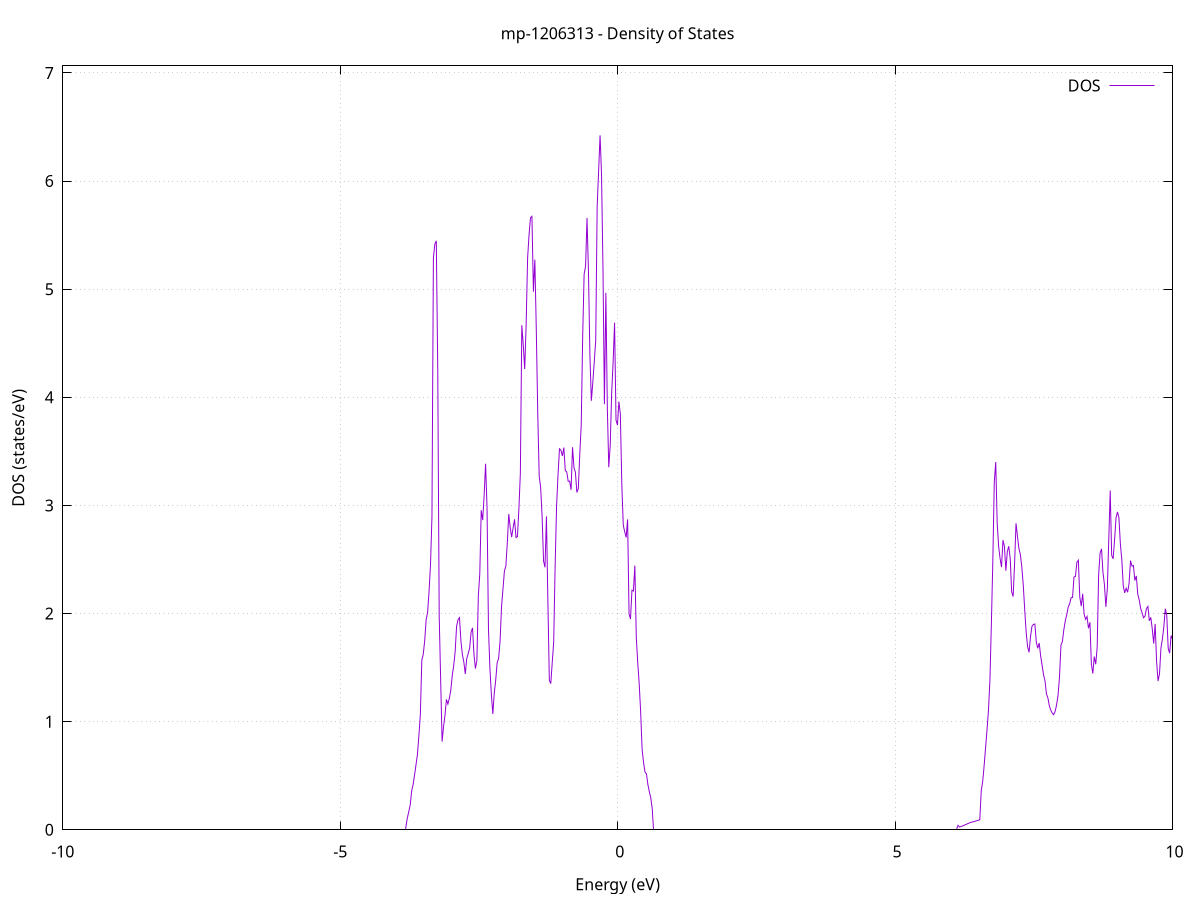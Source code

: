set title 'mp-1206313 - Density of States'
set xlabel 'Energy (eV)'
set ylabel 'DOS (states/eV)'
set grid
set xrange [-10:10]
set yrange [0:7.065]
set xzeroaxis lt -1
set terminal png size 800,600
set output 'mp-1206313_dos_gnuplot.png'
plot '-' using 1:2 with lines title 'DOS'
-24.660900 0.000000
-24.634700 0.000000
-24.608600 0.000000
-24.582500 0.000000
-24.556400 0.000000
-24.530300 0.000000
-24.504100 0.000000
-24.478000 0.000000
-24.451900 0.000000
-24.425800 0.000000
-24.399700 0.000000
-24.373500 0.000000
-24.347400 0.000000
-24.321300 0.000000
-24.295200 0.000000
-24.269100 0.000000
-24.242900 0.000000
-24.216800 0.000000
-24.190700 0.000000
-24.164600 0.000000
-24.138500 0.000000
-24.112300 0.000000
-24.086200 0.000000
-24.060100 0.000000
-24.034000 0.000000
-24.007900 0.000000
-23.981700 0.000000
-23.955600 0.000000
-23.929500 0.000000
-23.903400 0.000000
-23.877300 0.000000
-23.851100 0.000000
-23.825000 0.000000
-23.798900 0.000000
-23.772800 0.000000
-23.746700 0.000000
-23.720500 0.000000
-23.694400 0.000000
-23.668300 0.000000
-23.642200 0.000000
-23.616100 0.000000
-23.589900 0.000000
-23.563800 0.000000
-23.537700 0.000000
-23.511600 0.000000
-23.485500 0.000000
-23.459300 0.000000
-23.433200 0.000000
-23.407100 0.000000
-23.381000 0.000000
-23.354900 0.000000
-23.328700 0.000000
-23.302600 0.000000
-23.276500 0.000000
-23.250400 0.000000
-23.224300 0.000000
-23.198100 0.000000
-23.172000 0.000000
-23.145900 0.000000
-23.119800 0.000000
-23.093600 0.000000
-23.067500 0.000000
-23.041400 0.000000
-23.015300 0.000000
-22.989200 0.000000
-22.963000 0.000000
-22.936900 0.000000
-22.910800 0.000000
-22.884700 0.000000
-22.858600 0.000000
-22.832400 0.000000
-22.806300 0.000000
-22.780200 0.000000
-22.754100 0.000000
-22.728000 0.000000
-22.701800 0.000000
-22.675700 0.000000
-22.649600 0.000000
-22.623500 0.000000
-22.597400 0.000000
-22.571200 0.000000
-22.545100 0.000000
-22.519000 0.000000
-22.492900 0.000000
-22.466800 0.000000
-22.440600 0.000000
-22.414500 0.000000
-22.388400 0.000000
-22.362300 0.000000
-22.336200 0.000000
-22.310000 0.000000
-22.283900 1.205100
-22.257800 3.482500
-22.231700 5.686400
-22.205600 7.606100
-22.179400 8.354600
-22.153300 9.284500
-22.127200 8.034900
-22.101100 7.357700
-22.075000 5.228100
-22.048800 3.285500
-22.022700 2.674300
-21.996600 2.013500
-21.970500 1.854000
-21.944400 1.688500
-21.918200 1.943700
-21.892100 3.979200
-21.866000 3.816500
-21.839900 3.940000
-21.813800 3.978800
-21.787600 4.387200
-21.761500 6.004700
-21.735400 5.045000
-21.709300 5.581700
-21.683200 5.861700
-21.657000 10.250500
-21.630900 9.047000
-21.604800 10.792100
-21.578700 10.509500
-21.552600 13.203100
-21.526400 16.742400
-21.500300 22.306100
-21.474200 20.008900
-21.448100 5.663200
-21.421900 1.795100
-21.395800 0.000000
-21.369700 0.000000
-21.343600 0.000000
-21.317500 0.000000
-21.291300 0.000000
-21.265200 0.000000
-21.239100 0.000000
-21.213000 0.000000
-21.186900 0.000000
-21.160700 0.000000
-21.134600 0.000000
-21.108500 0.000000
-21.082400 0.000000
-21.056300 0.000000
-21.030100 0.000000
-21.004000 0.000000
-20.977900 0.000000
-20.951800 0.000000
-20.925700 0.000000
-20.899500 0.000000
-20.873400 0.000000
-20.847300 0.000000
-20.821200 0.000000
-20.795100 0.000000
-20.768900 0.000000
-20.742800 0.000000
-20.716700 0.000000
-20.690600 0.000000
-20.664500 0.000000
-20.638300 0.000000
-20.612200 0.000000
-20.586100 0.000000
-20.560000 0.000000
-20.533900 0.000000
-20.507700 0.000000
-20.481600 0.000000
-20.455500 0.000000
-20.429400 0.000000
-20.403300 0.000000
-20.377100 0.000000
-20.351000 0.000000
-20.324900 0.000000
-20.298800 0.000000
-20.272700 0.000000
-20.246500 0.000000
-20.220400 0.000000
-20.194300 0.000000
-20.168200 0.000000
-20.142100 0.000000
-20.115900 0.000000
-20.089800 0.000000
-20.063700 0.000000
-20.037600 0.000000
-20.011500 0.000000
-19.985300 0.000000
-19.959200 0.000000
-19.933100 0.000000
-19.907000 0.000000
-19.880900 0.000000
-19.854700 0.000000
-19.828600 0.000000
-19.802500 0.000000
-19.776400 0.000000
-19.750200 0.000000
-19.724100 0.000000
-19.698000 0.000000
-19.671900 0.000000
-19.645800 0.000000
-19.619600 0.000000
-19.593500 0.000000
-19.567400 0.000000
-19.541300 0.000000
-19.515200 0.000000
-19.489000 0.000000
-19.462900 0.000000
-19.436800 0.000000
-19.410700 0.000000
-19.384600 0.000000
-19.358400 0.000000
-19.332300 0.000000
-19.306200 0.000000
-19.280100 0.000000
-19.254000 0.000000
-19.227800 0.000000
-19.201700 0.000000
-19.175600 0.000000
-19.149500 0.000000
-19.123400 0.000000
-19.097200 0.000000
-19.071100 0.000000
-19.045000 0.000000
-19.018900 0.000000
-18.992800 0.000000
-18.966600 0.000000
-18.940500 0.000000
-18.914400 0.000000
-18.888300 0.000000
-18.862200 0.000000
-18.836000 0.000000
-18.809900 0.000000
-18.783800 0.000000
-18.757700 0.000000
-18.731600 0.000000
-18.705400 0.000000
-18.679300 0.000000
-18.653200 0.000000
-18.627100 0.000000
-18.601000 0.000000
-18.574800 0.000000
-18.548700 0.000000
-18.522600 0.000000
-18.496500 0.000000
-18.470400 0.000000
-18.444200 0.000000
-18.418100 0.000000
-18.392000 0.000000
-18.365900 0.000000
-18.339800 0.000000
-18.313600 0.000000
-18.287500 0.000000
-18.261400 0.000000
-18.235300 0.000000
-18.209200 0.000000
-18.183000 0.000000
-18.156900 0.000000
-18.130800 0.000000
-18.104700 0.000000
-18.078500 0.000000
-18.052400 0.000000
-18.026300 0.000000
-18.000200 0.000000
-17.974100 0.000000
-17.947900 0.000000
-17.921800 0.000000
-17.895700 0.000000
-17.869600 0.000000
-17.843500 0.000000
-17.817300 0.000000
-17.791200 0.000000
-17.765100 0.000000
-17.739000 0.000000
-17.712900 0.000000
-17.686700 0.000000
-17.660600 0.000000
-17.634500 0.000000
-17.608400 0.000000
-17.582300 0.000000
-17.556100 0.000000
-17.530000 0.000000
-17.503900 0.000000
-17.477800 0.000000
-17.451700 0.000000
-17.425500 0.000000
-17.399400 0.000000
-17.373300 0.000000
-17.347200 0.000000
-17.321100 0.000000
-17.294900 0.000000
-17.268800 0.000000
-17.242700 0.000000
-17.216600 0.000000
-17.190500 0.000000
-17.164300 0.000000
-17.138200 0.000000
-17.112100 0.000000
-17.086000 0.000000
-17.059900 0.000000
-17.033700 0.102500
-17.007600 0.153200
-16.981500 0.235100
-16.955400 0.311300
-16.929300 0.375100
-16.903100 0.447100
-16.877000 0.536100
-16.850900 0.661100
-16.824800 0.792100
-16.798700 0.987000
-16.772500 1.301300
-16.746400 1.746300
-16.720300 2.406700
-16.694200 1.896800
-16.668100 1.534900
-16.641900 1.494400
-16.615800 1.426800
-16.589700 1.373000
-16.563600 1.372700
-16.537500 1.369100
-16.511300 1.371100
-16.485200 1.382600
-16.459100 1.400600
-16.433000 1.416200
-16.406800 1.443200
-16.380700 1.425700
-16.354600 1.421000
-16.328500 1.443300
-16.302400 1.642200
-16.276200 1.546500
-16.250100 1.585200
-16.224000 1.350100
-16.197900 0.371200
-16.171800 0.712600
-16.145600 1.226300
-16.119500 1.657000
-16.093400 1.259300
-16.067300 1.253700
-16.041200 1.224200
-16.015000 1.214600
-15.988900 1.218600
-15.962800 1.218300
-15.936700 1.227200
-15.910600 1.257800
-15.884400 1.321900
-15.858300 1.348400
-15.832200 1.396100
-15.806100 1.535500
-15.780000 1.799100
-15.753800 2.329400
-15.727700 3.562800
-15.701600 3.570700
-15.675500 3.177300
-15.649400 2.798100
-15.623200 1.101800
-15.597100 0.000000
-15.571000 0.000000
-15.544900 0.000000
-15.518800 0.000000
-15.492600 0.000000
-15.466500 0.000000
-15.440400 0.000000
-15.414300 0.000000
-15.388200 0.000000
-15.362000 0.000000
-15.335900 0.000000
-15.309800 0.000000
-15.283700 0.000000
-15.257600 0.000000
-15.231400 0.000000
-15.205300 0.000000
-15.179200 0.000000
-15.153100 0.000000
-15.127000 0.000000
-15.100800 0.241800
-15.074700 0.344800
-15.048600 0.442500
-15.022500 0.530000
-14.996400 0.677100
-14.970200 0.927400
-14.944100 2.159900
-14.918000 2.740300
-14.891900 3.385600
-14.865800 3.416300
-14.839600 3.748000
-14.813500 3.545300
-14.787400 3.573800
-14.761300 3.114000
-14.735100 2.882700
-14.709000 2.684600
-14.682900 2.647100
-14.656800 2.627100
-14.630700 2.637100
-14.604500 2.720800
-14.578400 2.847300
-14.552300 3.020500
-14.526200 3.560500
-14.500100 3.745600
-14.473900 3.421200
-14.447800 3.640500
-14.421700 7.046100
-14.395600 2.400300
-14.369500 2.079400
-14.343300 1.990000
-14.317200 0.928300
-14.291100 0.388300
-14.265000 0.000000
-14.238900 0.000000
-14.212700 0.000000
-14.186600 0.000000
-14.160500 0.000000
-14.134400 0.000000
-14.108300 0.000000
-14.082100 0.000000
-14.056000 0.000000
-14.029900 0.000000
-14.003800 0.000000
-13.977700 0.000000
-13.951500 0.000000
-13.925400 0.000000
-13.899300 0.000000
-13.873200 0.000000
-13.847100 0.000000
-13.820900 0.000000
-13.794800 0.000000
-13.768700 0.000000
-13.742600 0.000000
-13.716500 0.000000
-13.690300 0.000000
-13.664200 0.000000
-13.638100 0.000000
-13.612000 0.000000
-13.585900 0.000000
-13.559700 0.000000
-13.533600 0.000000
-13.507500 0.000000
-13.481400 0.000000
-13.455300 0.000000
-13.429100 0.000000
-13.403000 0.000000
-13.376900 0.000000
-13.350800 0.000000
-13.324700 0.000000
-13.298500 0.000000
-13.272400 0.000000
-13.246300 0.000000
-13.220200 0.000000
-13.194100 0.000000
-13.167900 0.000000
-13.141800 0.000000
-13.115700 0.000000
-13.089600 0.000000
-13.063400 0.000000
-13.037300 0.000000
-13.011200 0.000000
-12.985100 0.000000
-12.959000 0.000000
-12.932800 0.000000
-12.906700 0.000000
-12.880600 0.000000
-12.854500 0.000000
-12.828400 0.000000
-12.802200 0.000000
-12.776100 0.000000
-12.750000 0.000000
-12.723900 0.000000
-12.697800 0.000000
-12.671600 0.000000
-12.645500 0.000000
-12.619400 0.000000
-12.593300 0.000000
-12.567200 0.000000
-12.541000 0.000000
-12.514900 0.000000
-12.488800 0.000000
-12.462700 0.000000
-12.436600 0.000000
-12.410400 0.000000
-12.384300 0.000000
-12.358200 0.000000
-12.332100 0.000000
-12.306000 0.000000
-12.279800 0.000000
-12.253700 0.000000
-12.227600 0.000000
-12.201500 0.000000
-12.175400 0.000000
-12.149200 0.000000
-12.123100 0.000000
-12.097000 0.000000
-12.070900 0.000000
-12.044800 0.000000
-12.018600 0.000000
-11.992500 0.000000
-11.966400 0.000000
-11.940300 0.000000
-11.914200 0.000000
-11.888000 0.000000
-11.861900 0.000000
-11.835800 0.000000
-11.809700 0.000000
-11.783600 0.000000
-11.757400 0.000000
-11.731300 0.000000
-11.705200 0.000000
-11.679100 0.000000
-11.653000 0.000000
-11.626800 0.000000
-11.600700 0.000000
-11.574600 0.000000
-11.548500 0.000000
-11.522400 0.000000
-11.496200 0.000000
-11.470100 0.000000
-11.444000 0.000000
-11.417900 0.000000
-11.391700 0.000000
-11.365600 0.000000
-11.339500 0.000000
-11.313400 0.000000
-11.287300 0.000000
-11.261100 0.000000
-11.235000 0.000000
-11.208900 0.000000
-11.182800 0.000000
-11.156700 0.000000
-11.130500 0.000000
-11.104400 0.000000
-11.078300 0.000000
-11.052200 0.000000
-11.026100 0.000000
-10.999900 0.000000
-10.973800 0.000000
-10.947700 0.000000
-10.921600 0.000000
-10.895500 0.000000
-10.869300 0.000000
-10.843200 0.000000
-10.817100 0.000000
-10.791000 0.000000
-10.764900 0.000000
-10.738700 0.000000
-10.712600 0.000000
-10.686500 0.000000
-10.660400 0.000000
-10.634300 0.000000
-10.608100 0.000000
-10.582000 0.000000
-10.555900 0.000000
-10.529800 0.000000
-10.503700 0.000000
-10.477500 0.000000
-10.451400 0.000000
-10.425300 0.000000
-10.399200 0.000000
-10.373100 0.000000
-10.346900 0.000000
-10.320800 0.000000
-10.294700 0.000000
-10.268600 0.000000
-10.242500 0.000000
-10.216300 0.000000
-10.190200 0.000000
-10.164100 0.000000
-10.138000 0.000000
-10.111900 0.000000
-10.085700 0.000000
-10.059600 0.000000
-10.033500 0.000000
-10.007400 0.000000
-9.981300 0.000000
-9.955100 0.000000
-9.929000 0.000000
-9.902900 0.000000
-9.876800 0.000000
-9.850700 0.000000
-9.824500 0.000000
-9.798400 0.000000
-9.772300 0.000000
-9.746200 0.000000
-9.720000 0.000000
-9.693900 0.000000
-9.667800 0.000000
-9.641700 0.000000
-9.615600 0.000000
-9.589400 0.000000
-9.563300 0.000000
-9.537200 0.000000
-9.511100 0.000000
-9.485000 0.000000
-9.458800 0.000000
-9.432700 0.000000
-9.406600 0.000000
-9.380500 0.000000
-9.354400 0.000000
-9.328200 0.000000
-9.302100 0.000000
-9.276000 0.000000
-9.249900 0.000000
-9.223800 0.000000
-9.197600 0.000000
-9.171500 0.000000
-9.145400 0.000000
-9.119300 0.000000
-9.093200 0.000000
-9.067000 0.000000
-9.040900 0.000000
-9.014800 0.000000
-8.988700 0.000000
-8.962600 0.000000
-8.936400 0.000000
-8.910300 0.000000
-8.884200 0.000000
-8.858100 0.000000
-8.832000 0.000000
-8.805800 0.000000
-8.779700 0.000000
-8.753600 0.000000
-8.727500 0.000000
-8.701400 0.000000
-8.675200 0.000000
-8.649100 0.000000
-8.623000 0.000000
-8.596900 0.000000
-8.570800 0.000000
-8.544600 0.000000
-8.518500 0.000000
-8.492400 0.000000
-8.466300 0.000000
-8.440200 0.000000
-8.414000 0.000000
-8.387900 0.000000
-8.361800 0.000000
-8.335700 0.000000
-8.309600 0.000000
-8.283400 0.000000
-8.257300 0.000000
-8.231200 0.000000
-8.205100 0.000000
-8.179000 0.000000
-8.152800 0.000000
-8.126700 0.000000
-8.100600 0.000000
-8.074500 0.000000
-8.048300 0.000000
-8.022200 0.000000
-7.996100 0.000000
-7.970000 0.000000
-7.943900 0.000000
-7.917700 0.000000
-7.891600 0.000000
-7.865500 0.000000
-7.839400 0.000000
-7.813300 0.000000
-7.787100 0.000000
-7.761000 0.000000
-7.734900 0.000000
-7.708800 0.000000
-7.682700 0.000000
-7.656500 0.000000
-7.630400 0.000000
-7.604300 0.000000
-7.578200 0.000000
-7.552100 0.000000
-7.525900 0.000000
-7.499800 0.000000
-7.473700 0.000000
-7.447600 0.000000
-7.421500 0.000000
-7.395300 0.000000
-7.369200 0.000000
-7.343100 0.000000
-7.317000 0.000000
-7.290900 0.000000
-7.264700 0.000000
-7.238600 0.000000
-7.212500 0.000000
-7.186400 0.000000
-7.160300 0.000000
-7.134100 0.000000
-7.108000 0.000000
-7.081900 0.000000
-7.055800 0.000000
-7.029700 0.000000
-7.003500 0.000000
-6.977400 0.000000
-6.951300 0.000000
-6.925200 0.000000
-6.899100 0.000000
-6.872900 0.000000
-6.846800 0.000000
-6.820700 0.000000
-6.794600 0.000000
-6.768500 0.000000
-6.742300 0.000000
-6.716200 0.000000
-6.690100 0.000000
-6.664000 0.000000
-6.637900 0.000000
-6.611700 0.000000
-6.585600 0.000000
-6.559500 0.000000
-6.533400 0.000000
-6.507300 0.000000
-6.481100 0.000000
-6.455000 0.000000
-6.428900 0.000000
-6.402800 0.000000
-6.376600 0.000000
-6.350500 0.000000
-6.324400 0.000000
-6.298300 0.000000
-6.272200 0.000000
-6.246000 0.000000
-6.219900 0.000000
-6.193800 0.000000
-6.167700 0.000000
-6.141600 0.000000
-6.115400 0.000000
-6.089300 0.000000
-6.063200 0.000000
-6.037100 0.000000
-6.011000 0.000000
-5.984800 0.000000
-5.958700 0.000000
-5.932600 0.000000
-5.906500 0.000000
-5.880400 0.000000
-5.854200 0.000000
-5.828100 0.000000
-5.802000 0.000000
-5.775900 0.000000
-5.749800 0.000000
-5.723600 0.000000
-5.697500 0.000000
-5.671400 0.000000
-5.645300 0.000000
-5.619200 0.000000
-5.593000 0.000000
-5.566900 0.000000
-5.540800 0.000000
-5.514700 0.000000
-5.488600 0.000000
-5.462400 0.000000
-5.436300 0.000000
-5.410200 0.000000
-5.384100 0.000000
-5.358000 0.000000
-5.331800 0.000000
-5.305700 0.000000
-5.279600 0.000000
-5.253500 0.000000
-5.227400 0.000000
-5.201200 0.000000
-5.175100 0.000000
-5.149000 0.000000
-5.122900 0.000000
-5.096800 0.000000
-5.070600 0.000000
-5.044500 0.000000
-5.018400 0.000000
-4.992300 0.000000
-4.966200 0.000000
-4.940000 0.000000
-4.913900 0.000000
-4.887800 0.000000
-4.861700 0.000000
-4.835600 0.000000
-4.809400 0.000000
-4.783300 0.000000
-4.757200 0.000000
-4.731100 0.000000
-4.704900 0.000000
-4.678800 0.000000
-4.652700 0.000000
-4.626600 0.000000
-4.600500 0.000000
-4.574300 0.000000
-4.548200 0.000000
-4.522100 0.000000
-4.496000 0.000000
-4.469900 0.000000
-4.443700 0.000000
-4.417600 0.000000
-4.391500 0.000000
-4.365400 0.000000
-4.339300 0.000000
-4.313100 0.000000
-4.287000 0.000000
-4.260900 0.000000
-4.234800 0.000000
-4.208700 0.000000
-4.182500 0.000000
-4.156400 0.000000
-4.130300 0.000000
-4.104200 0.000000
-4.078100 0.000000
-4.051900 0.000000
-4.025800 0.000000
-3.999700 0.000000
-3.973600 0.000000
-3.947500 0.000000
-3.921300 0.000000
-3.895200 0.000000
-3.869100 0.000000
-3.843000 0.000000
-3.816900 0.000000
-3.790700 0.108300
-3.764600 0.166000
-3.738500 0.229700
-3.712400 0.359200
-3.686300 0.417600
-3.660100 0.506200
-3.634000 0.601700
-3.607900 0.698300
-3.581800 0.871600
-3.555700 1.066200
-3.529500 1.566200
-3.503400 1.623600
-3.477300 1.748600
-3.451200 1.942600
-3.425100 2.010700
-3.398900 2.204900
-3.372800 2.449900
-3.346700 2.895300
-3.320600 5.288900
-3.294500 5.417200
-3.268300 5.446700
-3.242200 4.256500
-3.216100 1.977600
-3.190000 1.391900
-3.163900 0.815500
-3.137700 0.954200
-3.111600 1.059100
-3.085500 1.205900
-3.059400 1.163000
-3.033200 1.217000
-3.007100 1.289500
-2.981000 1.425500
-2.954900 1.517300
-2.928800 1.644300
-2.902600 1.882100
-2.876500 1.943300
-2.850400 1.961900
-2.824300 1.743500
-2.798200 1.620500
-2.772000 1.553000
-2.745900 1.440600
-2.719800 1.582800
-2.693700 1.629000
-2.667600 1.678600
-2.641400 1.827900
-2.615300 1.867400
-2.589200 1.618600
-2.563100 1.491000
-2.537000 1.566900
-2.510800 2.161900
-2.484700 2.367500
-2.458600 2.955300
-2.432500 2.864000
-2.406400 3.090400
-2.380200 3.385200
-2.354100 2.984600
-2.328000 1.855500
-2.301900 1.492500
-2.275800 1.250100
-2.249600 1.070900
-2.223500 1.263500
-2.197400 1.385200
-2.171300 1.545000
-2.145200 1.584700
-2.119000 1.745900
-2.092900 2.061300
-2.066800 2.225400
-2.040700 2.394200
-2.014600 2.438700
-1.988400 2.654500
-1.962300 2.920500
-1.936200 2.794000
-1.910100 2.706400
-1.884000 2.792600
-1.857800 2.871300
-1.831700 2.702900
-1.805600 2.712100
-1.779500 2.973600
-1.753400 3.296200
-1.727200 4.666300
-1.701100 4.486200
-1.675000 4.261800
-1.648900 4.677100
-1.622800 5.287500
-1.596600 5.505100
-1.570500 5.659600
-1.544400 5.673400
-1.518300 4.976500
-1.492200 5.273000
-1.466000 4.622400
-1.439900 3.851200
-1.413800 3.270400
-1.387700 3.167700
-1.361500 2.897900
-1.335400 2.486400
-1.309300 2.426800
-1.283200 2.897900
-1.257100 2.103600
-1.230900 1.381600
-1.204800 1.352300
-1.178700 1.548300
-1.152600 1.734400
-1.126500 2.443600
-1.100300 2.998300
-1.074200 3.285800
-1.048100 3.523300
-1.022000 3.510400
-0.995900 3.457100
-0.969700 3.534800
-0.943600 3.321300
-0.917500 3.309800
-0.891400 3.223900
-0.865300 3.224900
-0.839100 3.144400
-0.813000 3.538100
-0.786900 3.348200
-0.760800 3.305500
-0.734700 3.119700
-0.708500 3.157800
-0.682400 3.480000
-0.656300 3.744100
-0.630200 4.562000
-0.604100 5.138200
-0.577900 5.212800
-0.551800 5.658800
-0.525700 5.157400
-0.499600 4.381500
-0.473500 3.967500
-0.447300 4.139900
-0.421200 4.328300
-0.395100 4.524500
-0.369000 5.769700
-0.342900 6.092800
-0.316700 6.422600
-0.290600 6.063000
-0.264500 5.201300
-0.238400 3.936000
-0.212300 4.965800
-0.186100 3.908900
-0.160000 3.353000
-0.133900 3.554300
-0.107800 4.040400
-0.081700 4.321000
-0.055500 4.690200
-0.029400 3.788400
-0.003300 3.743000
0.022800 3.959800
0.048900 3.844800
0.075100 3.193300
0.101200 2.818200
0.127300 2.756800
0.153400 2.703400
0.179500 2.870200
0.205700 1.996100
0.231800 1.949400
0.257900 2.215700
0.284000 2.208200
0.310200 2.443300
0.336300 1.775000
0.362400 1.544000
0.388500 1.349800
0.414600 1.092500
0.440800 0.744800
0.466900 0.622100
0.493000 0.533700
0.519100 0.516300
0.545200 0.418800
0.571400 0.350500
0.597500 0.294200
0.623600 0.192200
0.649700 0.000000
0.675800 0.000000
0.702000 0.000000
0.728100 0.000000
0.754200 0.000000
0.780300 0.000000
0.806400 0.000000
0.832600 0.000000
0.858700 0.000000
0.884800 0.000000
0.910900 0.000000
0.937000 0.000000
0.963200 0.000000
0.989300 0.000000
1.015400 0.000000
1.041500 0.000000
1.067600 0.000000
1.093800 0.000000
1.119900 0.000000
1.146000 0.000000
1.172100 0.000000
1.198200 0.000000
1.224400 0.000000
1.250500 0.000000
1.276600 0.000000
1.302700 0.000000
1.328800 0.000000
1.355000 0.000000
1.381100 0.000000
1.407200 0.000000
1.433300 0.000000
1.459400 0.000000
1.485600 0.000000
1.511700 0.000000
1.537800 0.000000
1.563900 0.000000
1.590000 0.000000
1.616200 0.000000
1.642300 0.000000
1.668400 0.000000
1.694500 0.000000
1.720600 0.000000
1.746800 0.000000
1.772900 0.000000
1.799000 0.000000
1.825100 0.000000
1.851200 0.000000
1.877400 0.000000
1.903500 0.000000
1.929600 0.000000
1.955700 0.000000
1.981900 0.000000
2.008000 0.000000
2.034100 0.000000
2.060200 0.000000
2.086300 0.000000
2.112500 0.000000
2.138600 0.000000
2.164700 0.000000
2.190800 0.000000
2.216900 0.000000
2.243100 0.000000
2.269200 0.000000
2.295300 0.000000
2.321400 0.000000
2.347500 0.000000
2.373700 0.000000
2.399800 0.000000
2.425900 0.000000
2.452000 0.000000
2.478100 0.000000
2.504300 0.000000
2.530400 0.000000
2.556500 0.000000
2.582600 0.000000
2.608700 0.000000
2.634900 0.000000
2.661000 0.000000
2.687100 0.000000
2.713200 0.000000
2.739300 0.000000
2.765500 0.000000
2.791600 0.000000
2.817700 0.000000
2.843800 0.000000
2.869900 0.000000
2.896100 0.000000
2.922200 0.000000
2.948300 0.000000
2.974400 0.000000
3.000500 0.000000
3.026700 0.000000
3.052800 0.000000
3.078900 0.000000
3.105000 0.000000
3.131100 0.000000
3.157300 0.000000
3.183400 0.000000
3.209500 0.000000
3.235600 0.000000
3.261700 0.000000
3.287900 0.000000
3.314000 0.000000
3.340100 0.000000
3.366200 0.000000
3.392300 0.000000
3.418500 0.000000
3.444600 0.000000
3.470700 0.000000
3.496800 0.000000
3.522900 0.000000
3.549100 0.000000
3.575200 0.000000
3.601300 0.000000
3.627400 0.000000
3.653600 0.000000
3.679700 0.000000
3.705800 0.000000
3.731900 0.000000
3.758000 0.000000
3.784200 0.000000
3.810300 0.000000
3.836400 0.000000
3.862500 0.000000
3.888600 0.000000
3.914800 0.000000
3.940900 0.000000
3.967000 0.000000
3.993100 0.000000
4.019200 0.000000
4.045400 0.000000
4.071500 0.000000
4.097600 0.000000
4.123700 0.000000
4.149800 0.000000
4.176000 0.000000
4.202100 0.000000
4.228200 0.000000
4.254300 0.000000
4.280400 0.000000
4.306600 0.000000
4.332700 0.000000
4.358800 0.000000
4.384900 0.000000
4.411000 0.000000
4.437200 0.000000
4.463300 0.000000
4.489400 0.000000
4.515500 0.000000
4.541600 0.000000
4.567800 0.000000
4.593900 0.000000
4.620000 0.000000
4.646100 0.000000
4.672200 0.000000
4.698400 0.000000
4.724500 0.000000
4.750600 0.000000
4.776700 0.000000
4.802800 0.000000
4.829000 0.000000
4.855100 0.000000
4.881200 0.000000
4.907300 0.000000
4.933400 0.000000
4.959600 0.000000
4.985700 0.000000
5.011800 0.000000
5.037900 0.000000
5.064000 0.000000
5.090200 0.000000
5.116300 0.000000
5.142400 0.000000
5.168500 0.000000
5.194600 0.000000
5.220800 0.000000
5.246900 0.000000
5.273000 0.000000
5.299100 0.000000
5.325300 0.000000
5.351400 0.000000
5.377500 0.000000
5.403600 0.000000
5.429700 0.000000
5.455900 0.000000
5.482000 0.000000
5.508100 0.000000
5.534200 0.000000
5.560300 0.000000
5.586500 0.000000
5.612600 0.000000
5.638700 0.000000
5.664800 0.000000
5.690900 0.000000
5.717100 0.000000
5.743200 0.000000
5.769300 0.000000
5.795400 0.000000
5.821500 0.000000
5.847700 0.000000
5.873800 0.000000
5.899900 0.000000
5.926000 0.000000
5.952100 0.000000
5.978300 0.000000
6.004400 0.000000
6.030500 0.000000
6.056600 0.000000
6.082700 0.000000
6.108900 0.000000
6.135000 0.041200
6.161100 0.025300
6.187200 0.030200
6.213300 0.035300
6.239500 0.040700
6.265600 0.046400
6.291700 0.052400
6.317800 0.058600
6.343900 0.064300
6.370100 0.068700
6.396200 0.072000
6.422300 0.075700
6.448400 0.079800
6.474500 0.084000
6.500700 0.088300
6.526800 0.092800
6.552900 0.359800
6.579000 0.446500
6.605100 0.591300
6.631300 0.761300
6.657400 0.923400
6.683500 1.109500
6.709600 1.385000
6.735700 1.905900
6.761900 2.485700
6.788000 3.211300
6.814100 3.401100
6.840200 2.838500
6.866300 2.621100
6.892500 2.509500
6.918600 2.429700
6.944700 2.678700
6.970800 2.619900
6.997000 2.396200
7.023100 2.573700
7.049200 2.622600
7.075300 2.507500
7.101400 2.200500
7.127600 2.156900
7.153700 2.458900
7.179800 2.834300
7.205900 2.715200
7.232000 2.602700
7.258200 2.544900
7.284300 2.429200
7.310400 2.263200
7.336500 2.035600
7.362600 1.827800
7.388800 1.692000
7.414900 1.641000
7.441000 1.787000
7.467100 1.881900
7.493200 1.899000
7.519400 1.902900
7.545500 1.735200
7.571600 1.678800
7.597700 1.727200
7.623800 1.607700
7.650000 1.520400
7.676100 1.432900
7.702200 1.378200
7.728300 1.256400
7.754400 1.219100
7.780600 1.145600
7.806700 1.106400
7.832800 1.078300
7.858900 1.064200
7.885000 1.094900
7.911200 1.155900
7.937300 1.244800
7.963400 1.411300
7.989500 1.706100
8.015600 1.741900
8.041800 1.850600
8.067900 1.932900
8.094000 1.988300
8.120100 2.058100
8.146200 2.091000
8.172400 2.145700
8.198500 2.148700
8.224600 2.338200
8.250700 2.343700
8.276800 2.474000
8.303000 2.493200
8.329100 2.152700
8.355200 2.067700
8.381300 2.182600
8.407400 1.993800
8.433600 1.945800
8.459700 1.972600
8.485800 1.864100
8.511900 1.918700
8.538000 1.530300
8.564200 1.445300
8.590300 1.602100
8.616400 1.530500
8.642500 1.685900
8.668700 2.358300
8.694800 2.558100
8.720900 2.598400
8.747000 2.379200
8.773100 2.268800
8.799300 2.061500
8.825400 2.227800
8.851500 2.682600
8.877600 3.137300
8.903700 2.538100
8.929900 2.505800
8.956000 2.678700
8.982100 2.884500
9.008200 2.939700
9.034300 2.887400
9.060500 2.643400
9.086600 2.498700
9.112700 2.254800
9.138800 2.191100
9.164900 2.233500
9.191100 2.196900
9.217200 2.278400
9.243300 2.490000
9.269400 2.438500
9.295500 2.444400
9.321700 2.305400
9.347800 2.347900
9.373900 2.179800
9.400000 2.125100
9.426100 2.048100
9.452300 2.004500
9.478400 1.961000
9.504500 1.974800
9.530600 2.045900
9.556700 2.065500
9.582900 1.932500
9.609000 1.964000
9.635100 1.859200
9.661200 1.722500
9.687300 1.904000
9.713500 1.555800
9.739600 1.375400
9.765700 1.442000
9.791800 1.680700
9.817900 1.764200
9.844100 1.878100
9.870200 2.044100
9.896300 1.985100
9.922400 1.679100
9.948500 1.633200
9.974700 1.796100
10.000800 1.763800
10.026900 1.693300
10.053000 1.822200
10.079100 2.055200
10.105300 2.322700
10.131400 3.062000
10.157500 3.285800
10.183600 3.327800
10.209700 2.844200
10.235900 2.638100
10.262000 2.565200
10.288100 2.049100
10.314200 1.871500
10.340400 1.871900
10.366500 1.651100
10.392600 1.558100
10.418700 1.560400
10.444800 1.653400
10.471000 1.778100
10.497100 1.995800
10.523200 2.589200
10.549300 2.768200
10.575400 3.179600
10.601600 3.871300
10.627700 2.829600
10.653800 2.787400
10.679900 3.061900
10.706000 2.879100
10.732200 2.053000
10.758300 1.987600
10.784400 1.722600
10.810500 1.481600
10.836600 1.405700
10.862800 1.526700
10.888900 1.131600
10.915000 1.067900
10.941100 1.082700
10.967200 1.148200
10.993400 1.352900
11.019500 1.412000
11.045600 1.593800
11.071700 1.807400
11.097800 2.208200
11.124000 2.584800
11.150100 2.559200
11.176200 2.548500
11.202300 2.602000
11.228400 2.599400
11.254600 2.425100
11.280700 2.177900
11.306800 1.964900
11.332900 1.988000
11.359000 1.979300
11.385200 1.986100
11.411300 1.892700
11.437400 1.785300
11.463500 1.818700
11.489600 1.887300
11.515800 1.919300
11.541900 2.064300
11.568000 2.222600
11.594100 2.349100
11.620200 2.510300
11.646400 2.811000
11.672500 3.317800
11.698600 3.456500
11.724700 3.638600
11.750800 4.799700
11.777000 1.919700
11.803100 1.505900
11.829200 1.037500
11.855300 0.985000
11.881400 0.958600
11.907600 1.296900
11.933700 1.021300
11.959800 1.061900
11.985900 1.000800
12.012100 0.973600
12.038200 1.088600
12.064300 1.338300
12.090400 1.301000
12.116500 0.813100
12.142700 0.787700
12.168800 0.781200
12.194900 0.756900
12.221000 0.742600
12.247100 0.710900
12.273300 0.699300
12.299400 0.689500
12.325500 0.691600
12.351600 0.698500
12.377700 0.712700
12.403900 0.733500
12.430000 0.759400
12.456100 0.895600
12.482200 0.868000
12.508300 0.884800
12.534500 0.865900
12.560600 0.841000
12.586700 0.828000
12.612800 0.821300
12.638900 0.825100
12.665100 0.801000
12.691200 0.772300
12.717300 0.745600
12.743400 0.732300
12.769500 0.727100
12.795700 0.707500
12.821800 0.677500
12.847900 0.657500
12.874000 0.645400
12.900100 0.631300
12.926300 0.617100
12.952400 0.604500
12.978500 0.595000
13.004600 0.582600
13.030700 0.570400
13.056900 0.941900
13.083000 0.931400
13.109100 1.010900
13.135200 0.982700
13.161300 0.935300
13.187500 0.961900
13.213600 0.998400
13.239700 1.009900
13.265800 0.991800
13.291900 1.000100
13.318100 1.010100
13.344200 1.008500
13.370300 1.004800
13.396400 1.004900
13.422500 0.996600
13.448700 0.992100
13.474800 0.983300
13.500900 0.980800
13.527000 0.986300
13.553100 1.016600
13.579300 1.015000
13.605400 1.029800
13.631500 1.053000
13.657600 1.065000
13.683800 1.097000
13.709900 1.111000
13.736000 1.141800
13.762100 1.136600
13.788200 1.174900
13.814400 1.190800
13.840500 1.203000
13.866600 1.201200
13.892700 1.190500
13.918800 1.188800
13.945000 1.191900
13.971100 1.173800
13.997200 1.167900
14.023300 1.155400
14.049400 1.147400
14.075600 1.134300
14.101700 1.084800
14.127800 1.078700
14.153900 1.097200
14.180000 1.083500
14.206200 1.080000
14.232300 1.077500
14.258400 1.108100
14.284500 1.155300
14.310600 1.177500
14.336800 1.222800
14.362900 1.276300
14.389000 1.379400
14.415100 1.368000
14.441200 1.353000
14.467400 1.386500
14.493500 1.388100
14.519600 1.369400
14.545700 1.354500
14.571800 1.329500
14.598000 1.298600
14.624100 1.278400
14.650200 1.263700
14.676300 1.157400
14.702400 1.079600
14.728600 0.968900
14.754700 0.887900
14.780800 0.820800
14.806900 0.812600
14.833000 0.814800
14.859200 0.896800
14.885300 1.021300
14.911400 1.006600
14.937500 0.991600
14.963600 0.980100
14.989800 0.961000
15.015900 0.940400
15.042000 0.913600
15.068100 0.884300
15.094200 0.877400
15.120400 0.869900
15.146500 0.845600
15.172600 0.830400
15.198700 0.835000
15.224800 0.860600
15.251000 0.855700
15.277100 0.848100
15.303200 0.828800
15.329300 0.806200
15.355500 0.831400
15.381600 0.782100
15.407700 0.762000
15.433800 0.763000
15.459900 0.774900
15.486100 0.791400
15.512200 0.810300
15.538300 0.840900
15.564400 0.873700
15.590500 0.885900
15.616700 0.904100
15.642800 0.970500
15.668900 0.953600
15.695000 0.985800
15.721100 1.013200
15.747300 1.030300
15.773400 1.045700
15.799500 1.080700
15.825600 1.122200
15.851700 1.112500
15.877900 1.094300
15.904000 1.091000
15.930100 1.104200
15.956200 1.111800
15.982300 1.116500
16.008500 1.131700
16.034600 1.166900
16.060700 1.222600
16.086800 1.284800
16.112900 1.300900
16.139100 1.292400
16.165200 1.276400
16.191300 1.287400
16.217400 1.324600
16.243500 1.257600
16.269700 1.265700
16.295800 1.299500
16.321900 1.310200
16.348000 1.291000
16.374100 1.266600
16.400300 1.250200
16.426400 1.220300
16.452500 1.211400
16.478600 1.220800
16.504700 1.237100
16.530900 1.239400
16.557000 1.253700
16.583100 1.279000
16.609200 1.263100
16.635300 1.242400
16.661500 1.234300
16.687600 1.245600
16.713700 1.248000
16.739800 1.245100
16.765900 1.236000
16.792100 1.209000
16.818200 1.168800
16.844300 1.116200
16.870400 1.096000
16.896500 1.096600
16.922700 1.106700
16.948800 1.123700
16.974900 1.124400
17.001000 1.174900
17.027200 1.155300
17.053300 1.159100
17.079400 1.134600
17.105500 1.042300
17.131600 1.026400
17.157800 1.024300
17.183900 1.021900
17.210000 1.010700
17.236100 0.996300
17.262200 0.987600
17.288400 1.047500
17.314500 1.081100
17.340600 1.089300
17.366700 1.051800
17.392800 1.064200
17.419000 1.083000
17.445100 1.100300
17.471200 1.122100
17.497300 1.156600
17.523400 1.203800
17.549600 1.246600
17.575700 1.271600
17.601800 1.264900
17.627900 1.251000
17.654000 1.242900
17.680200 1.236900
17.706300 1.222800
17.732400 1.209800
17.758500 1.197700
17.784600 1.142500
17.810800 1.124000
17.836900 1.118400
17.863000 1.134100
17.889100 1.133100
17.915200 1.136700
17.941400 1.165600
17.967500 1.181800
17.993600 1.171000
18.019700 1.145500
18.045800 1.130000
18.072000 1.127800
18.098100 1.143900
18.124200 1.123500
18.150300 1.140300
18.176400 1.169300
18.202600 1.182000
18.228700 1.204800
18.254800 1.234700
18.280900 1.274700
18.307000 1.347600
18.333200 1.386000
18.359300 1.390100
18.385400 1.431700
18.411500 1.503000
18.437600 1.540000
18.463800 1.527000
18.489900 1.487400
18.516000 1.469200
18.542100 1.466400
18.568200 1.453400
18.594400 1.404100
18.620500 1.418400
18.646600 1.436500
18.672700 1.441300
18.698900 1.469300
18.725000 1.539300
18.751100 1.648900
18.777200 1.644800
18.803300 1.686000
18.829500 1.486500
18.855600 1.499600
18.881700 1.543600
18.907800 1.560200
18.933900 1.598700
18.960100 1.538800
18.986200 1.592900
19.012300 1.647800
19.038400 1.804100
19.064500 1.809400
19.090700 1.866200
19.116800 1.843300
19.142900 1.732900
19.169000 1.629700
19.195100 1.740900
19.221300 1.586700
19.247400 1.351600
19.273500 1.283400
19.299600 1.253000
19.325700 1.240400
19.351900 1.264700
19.378000 1.333900
19.404100 1.336300
19.430200 1.317500
19.456300 1.304900
19.482500 1.286200
19.508600 1.295600
19.534700 1.274900
19.560800 1.243500
19.586900 1.215900
19.613100 1.183600
19.639200 1.160000
19.665300 1.183700
19.691400 1.183800
19.717500 1.173300
19.743700 1.161200
19.769800 1.115800
19.795900 1.113100
19.822000 1.096300
19.848100 1.096700
19.874300 1.096700
19.900400 1.087300
19.926500 1.113400
19.952600 1.105400
19.978700 1.084600
20.004900 0.962900
20.031000 0.904700
20.057100 0.892100
20.083200 0.902100
20.109300 0.913900
20.135500 1.042200
20.161600 1.040100
20.187700 1.121400
20.213800 1.267500
20.239900 1.353000
20.266100 1.545700
20.292200 1.477800
20.318300 1.421300
20.344400 1.436100
20.370600 1.454800
20.396700 1.475400
20.422800 1.463700
20.448900 1.470400
20.475000 1.486800
20.501200 1.505800
20.527300 1.595000
20.553400 1.662800
20.579500 1.685900
20.605600 1.638300
20.631800 1.576300
20.657900 1.632000
20.684000 1.423900
20.710100 1.341500
20.736200 1.388600
20.762400 1.292700
20.788500 1.195400
20.814600 1.147000
20.840700 1.139900
20.866800 1.149100
20.893000 1.171700
20.919100 1.166300
20.945200 1.118400
20.971300 1.071500
20.997400 1.032900
21.023600 1.015800
21.049700 0.992200
21.075800 0.901800
21.101900 0.846100
21.128000 0.814200
21.154200 0.787100
21.180300 0.797400
21.206400 0.819400
21.232500 0.837300
21.258600 0.931500
21.284800 0.965800
21.310900 0.999700
21.337000 1.073000
21.363100 1.140900
21.389200 1.119900
21.415400 1.126300
21.441500 1.165200
21.467600 1.207700
21.493700 1.214800
21.519800 1.240000
21.546000 1.275500
21.572100 1.283200
21.598200 1.303500
21.624300 1.341300
21.650400 1.419200
21.676600 1.667000
21.702700 1.661800
21.728800 1.706100
21.754900 1.714600
21.781000 1.779100
21.807200 1.858700
21.833300 1.692000
21.859400 1.698100
21.885500 1.639800
21.911600 1.586100
21.937800 1.567600
21.963900 1.482500
21.990000 1.443200
22.016100 1.423000
22.042300 1.443300
22.068400 1.461700
22.094500 1.463700
22.120600 1.316100
22.146700 1.290500
22.172900 1.298100
22.199000 1.277700
22.225100 1.310800
22.251200 1.329500
22.277300 1.338400
22.303500 1.347600
22.329600 1.377800
22.355700 1.382100
22.381800 1.334700
22.407900 1.235300
22.434100 1.200300
22.460200 1.196500
22.486300 1.182400
22.512400 1.185300
22.538500 1.176500
22.564700 1.178400
22.590800 1.216300
22.616900 1.253400
22.643000 1.236300
22.669100 1.201300
22.695300 1.182500
22.721400 1.162400
22.747500 1.142400
22.773600 1.142200
22.799700 1.124900
22.825900 1.124900
22.852000 1.127800
22.878100 1.133800
22.904200 1.152700
22.930300 1.201700
22.956500 1.268000
22.982600 1.322000
23.008700 1.326400
23.034800 1.348000
23.060900 1.387300
23.087100 1.389600
23.113200 1.406800
23.139300 1.434100
23.165400 1.475300
23.191500 1.687400
23.217700 1.706700
23.243800 1.813300
23.269900 1.727800
23.296000 1.712200
23.322100 1.736500
23.348300 1.739400
23.374400 1.618600
23.400500 1.553800
23.426600 1.505500
23.452700 1.462100
23.478900 1.445400
23.505000 1.422000
23.531100 1.407600
23.557200 1.414900
23.583300 1.415100
23.609500 1.428500
23.635600 1.398300
23.661700 1.390600
23.687800 1.401200
23.714000 1.421500
23.740100 1.411100
23.766200 1.425200
23.792300 1.413100
23.818400 1.413500
23.844600 1.357700
23.870700 1.307000
23.896800 1.296500
23.922900 1.275800
23.949000 1.237300
23.975200 1.197400
24.001300 1.150300
24.027400 1.108500
24.053500 1.110000
24.079600 1.083700
24.105800 1.029500
24.131900 0.971600
24.158000 0.930100
24.184100 0.888800
24.210200 0.839000
24.236400 0.824100
24.262500 0.782300
24.288600 0.749100
24.314700 0.714200
24.340800 0.679400
24.367000 0.758800
24.393100 0.864200
24.419200 0.795600
24.445300 0.741000
24.471400 0.648600
24.497600 0.717000
24.523700 0.511400
24.549800 0.473900
24.575900 0.441700
24.602000 0.398500
24.628200 0.358100
24.654300 0.329800
24.680400 0.297400
24.706500 0.277100
24.732600 0.268200
24.758800 0.268600
24.784900 0.207300
24.811000 0.178900
24.837100 0.158700
24.863200 0.158300
24.889400 0.152400
24.915500 0.139700
24.941600 0.127400
24.967700 0.111700
24.993800 0.092700
25.020000 0.068000
25.046100 0.024600
25.072200 0.000000
25.098300 0.000000
25.124400 0.000000
25.150600 0.000000
25.176700 0.000000
25.202800 0.000000
25.228900 0.000000
25.255000 0.000000
25.281200 0.000000
25.307300 0.000000
25.333400 0.000000
25.359500 0.000000
25.385700 0.000000
25.411800 0.000000
25.437900 0.000000
25.464000 0.000000
25.490100 0.000000
25.516300 0.000000
25.542400 0.000000
25.568500 0.000000
25.594600 0.000000
25.620700 0.000000
25.646900 0.000000
25.673000 0.000000
25.699100 0.000000
25.725200 0.000000
25.751300 0.000000
25.777500 0.000000
25.803600 0.000000
25.829700 0.000000
25.855800 0.000000
25.881900 0.000000
25.908100 0.000000
25.934200 0.000000
25.960300 0.000000
25.986400 0.000000
26.012500 0.000000
26.038700 0.000000
26.064800 0.000000
26.090900 0.000000
26.117000 0.000000
26.143100 0.000000
26.169300 0.000000
26.195400 0.000000
26.221500 0.000000
26.247600 0.000000
26.273700 0.000000
26.299900 0.000000
26.326000 0.000000
26.352100 0.000000
26.378200 0.000000
26.404300 0.000000
26.430500 0.000000
26.456600 0.000000
26.482700 0.000000
26.508800 0.000000
26.534900 0.000000
26.561100 0.000000
26.587200 0.000000
26.613300 0.000000
26.639400 0.000000
26.665500 0.000000
26.691700 0.000000
26.717800 0.000000
26.743900 0.000000
26.770000 0.000000
26.796100 0.000000
26.822300 0.000000
26.848400 0.000000
26.874500 0.000000
26.900600 0.000000
26.926700 0.000000
26.952900 0.000000
26.979000 0.000000
27.005100 0.000000
27.031200 0.000000
27.057400 0.000000
27.083500 0.000000
27.109600 0.000000
27.135700 0.000000
27.161800 0.000000
27.188000 0.000000
27.214100 0.000000
27.240200 0.000000
27.266300 0.000000
27.292400 0.000000
27.318600 0.000000
27.344700 0.000000
27.370800 0.000000
27.396900 0.000000
27.423000 0.000000
27.449200 0.000000
27.475300 0.000000
27.501400 0.000000
27.527500 0.000000
27.553600 0.000000
27.579800 0.000000
e
